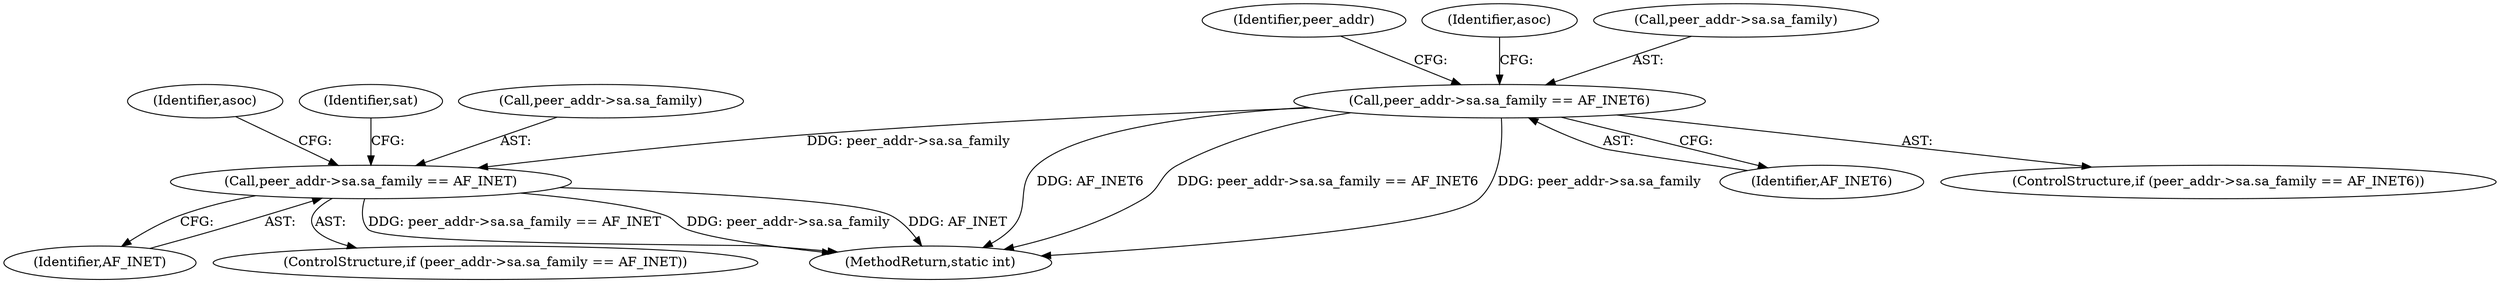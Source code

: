 digraph "0_linux_e40607cbe270a9e8360907cb1e62ddf0736e4864@pointer" {
"1000269" [label="(Call,peer_addr->sa.sa_family == AF_INET6)"];
"1000285" [label="(Call,peer_addr->sa.sa_family == AF_INET)"];
"1000295" [label="(Identifier,asoc)"];
"1000300" [label="(Identifier,sat)"];
"1000286" [label="(Call,peer_addr->sa.sa_family)"];
"1000288" [label="(Identifier,peer_addr)"];
"1000268" [label="(ControlStructure,if (peer_addr->sa.sa_family == AF_INET6))"];
"1000284" [label="(ControlStructure,if (peer_addr->sa.sa_family == AF_INET))"];
"1000275" [label="(Identifier,AF_INET6)"];
"1000279" [label="(Identifier,asoc)"];
"1000285" [label="(Call,peer_addr->sa.sa_family == AF_INET)"];
"1000645" [label="(MethodReturn,static int)"];
"1000270" [label="(Call,peer_addr->sa.sa_family)"];
"1000269" [label="(Call,peer_addr->sa.sa_family == AF_INET6)"];
"1000291" [label="(Identifier,AF_INET)"];
"1000269" -> "1000268"  [label="AST: "];
"1000269" -> "1000275"  [label="CFG: "];
"1000270" -> "1000269"  [label="AST: "];
"1000275" -> "1000269"  [label="AST: "];
"1000279" -> "1000269"  [label="CFG: "];
"1000288" -> "1000269"  [label="CFG: "];
"1000269" -> "1000645"  [label="DDG: AF_INET6"];
"1000269" -> "1000645"  [label="DDG: peer_addr->sa.sa_family == AF_INET6"];
"1000269" -> "1000645"  [label="DDG: peer_addr->sa.sa_family"];
"1000269" -> "1000285"  [label="DDG: peer_addr->sa.sa_family"];
"1000285" -> "1000284"  [label="AST: "];
"1000285" -> "1000291"  [label="CFG: "];
"1000286" -> "1000285"  [label="AST: "];
"1000291" -> "1000285"  [label="AST: "];
"1000295" -> "1000285"  [label="CFG: "];
"1000300" -> "1000285"  [label="CFG: "];
"1000285" -> "1000645"  [label="DDG: peer_addr->sa.sa_family"];
"1000285" -> "1000645"  [label="DDG: AF_INET"];
"1000285" -> "1000645"  [label="DDG: peer_addr->sa.sa_family == AF_INET"];
}
